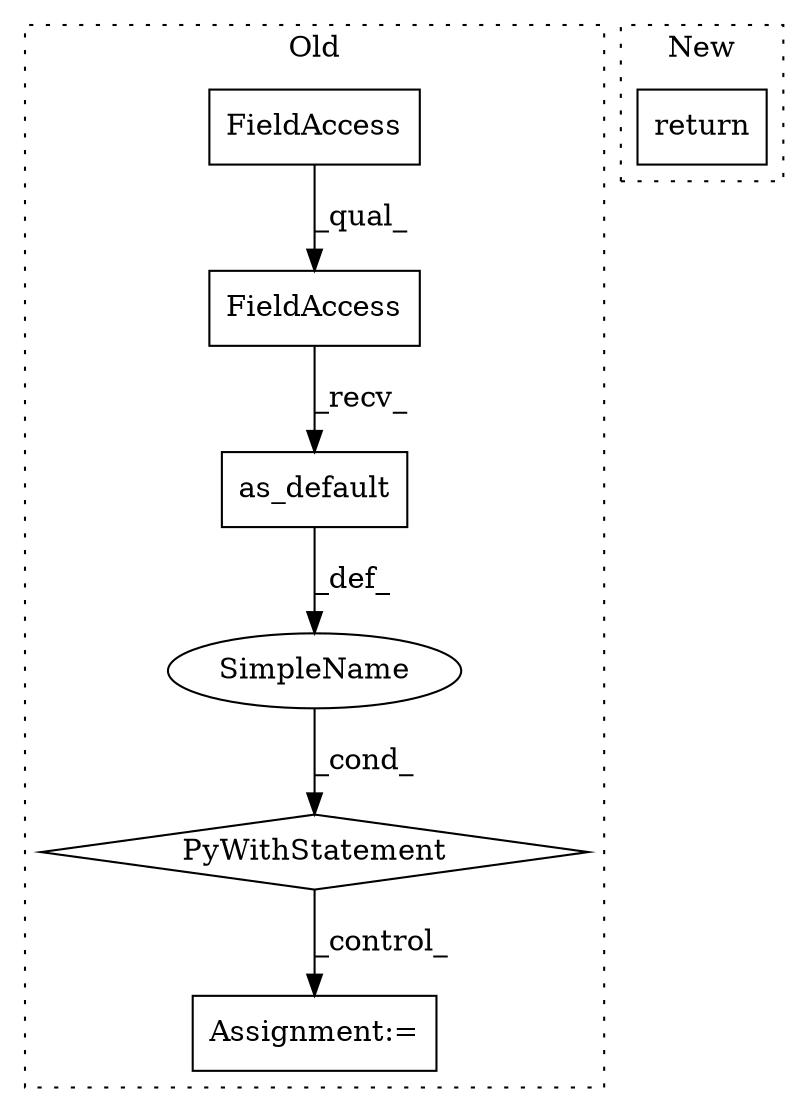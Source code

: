 digraph G {
subgraph cluster0 {
1 [label="as_default" a="32" s="18267" l="12" shape="box"];
3 [label="PyWithStatement" a="104" s="18235,18279" l="10,2" shape="diamond"];
4 [label="Assignment:=" a="7" s="18434" l="1" shape="box"];
5 [label="SimpleName" a="42" s="" l="" shape="ellipse"];
6 [label="FieldAccess" a="22" s="18245" l="21" shape="box"];
7 [label="FieldAccess" a="22" s="18245" l="15" shape="box"];
label = "Old";
style="dotted";
}
subgraph cluster1 {
2 [label="return" a="41" s="9950" l="7" shape="box"];
label = "New";
style="dotted";
}
1 -> 5 [label="_def_"];
3 -> 4 [label="_control_"];
5 -> 3 [label="_cond_"];
6 -> 1 [label="_recv_"];
7 -> 6 [label="_qual_"];
}